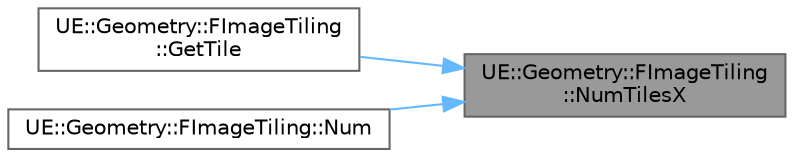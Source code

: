 digraph "UE::Geometry::FImageTiling::NumTilesX"
{
 // INTERACTIVE_SVG=YES
 // LATEX_PDF_SIZE
  bgcolor="transparent";
  edge [fontname=Helvetica,fontsize=10,labelfontname=Helvetica,labelfontsize=10];
  node [fontname=Helvetica,fontsize=10,shape=box,height=0.2,width=0.4];
  rankdir="RL";
  Node1 [id="Node000001",label="UE::Geometry::FImageTiling\l::NumTilesX",height=0.2,width=0.4,color="gray40", fillcolor="grey60", style="filled", fontcolor="black",tooltip=" "];
  Node1 -> Node2 [id="edge1_Node000001_Node000002",dir="back",color="steelblue1",style="solid",tooltip=" "];
  Node2 [id="Node000002",label="UE::Geometry::FImageTiling\l::GetTile",height=0.2,width=0.4,color="grey40", fillcolor="white", style="filled",URL="$d8/d32/classUE_1_1Geometry_1_1FImageTiling.html#a6584bed9c4ee32341a9747f0041f7960",tooltip=" "];
  Node1 -> Node3 [id="edge2_Node000001_Node000003",dir="back",color="steelblue1",style="solid",tooltip=" "];
  Node3 [id="Node000003",label="UE::Geometry::FImageTiling::Num",height=0.2,width=0.4,color="grey40", fillcolor="white", style="filled",URL="$d8/d32/classUE_1_1Geometry_1_1FImageTiling.html#a3263230eec595acd5f1d40455efae9e3",tooltip=" "];
}
